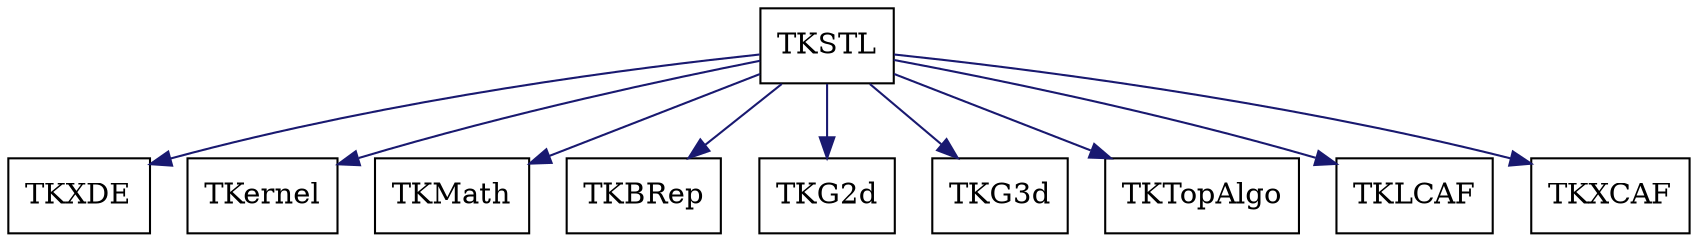 digraph schema_TKSTL
{
	TKSTL [ URL = "toolkit_tkstl.html", shape = box ]
	TKXDE [ URL = "toolkit_tkxde.html" , shape = box ]
	TKSTL -> TKXDE [ color = "midnightblue", style = "solid" ]
	TKernel [ URL = "toolkit_tkernel.html" , shape = box ]
	TKSTL -> TKernel [ color = "midnightblue", style = "solid" ]
	TKMath [ URL = "toolkit_tkmath.html" , shape = box ]
	TKSTL -> TKMath [ color = "midnightblue", style = "solid" ]
	TKBRep [ URL = "toolkit_tkbrep.html" , shape = box ]
	TKSTL -> TKBRep [ color = "midnightblue", style = "solid" ]
	TKG2d [ URL = "toolkit_tkg2d.html" , shape = box ]
	TKSTL -> TKG2d [ color = "midnightblue", style = "solid" ]
	TKG3d [ URL = "toolkit_tkg3d.html" , shape = box ]
	TKSTL -> TKG3d [ color = "midnightblue", style = "solid" ]
	TKTopAlgo [ URL = "toolkit_tktopalgo.html" , shape = box ]
	TKSTL -> TKTopAlgo [ color = "midnightblue", style = "solid" ]
	TKLCAF [ URL = "toolkit_tklcaf.html" , shape = box ]
	TKSTL -> TKLCAF [ color = "midnightblue", style = "solid" ]
	TKXCAF [ URL = "toolkit_tkxcaf.html" , shape = box ]
	TKSTL -> TKXCAF [ color = "midnightblue", style = "solid" ]
	aspect = 1
}
